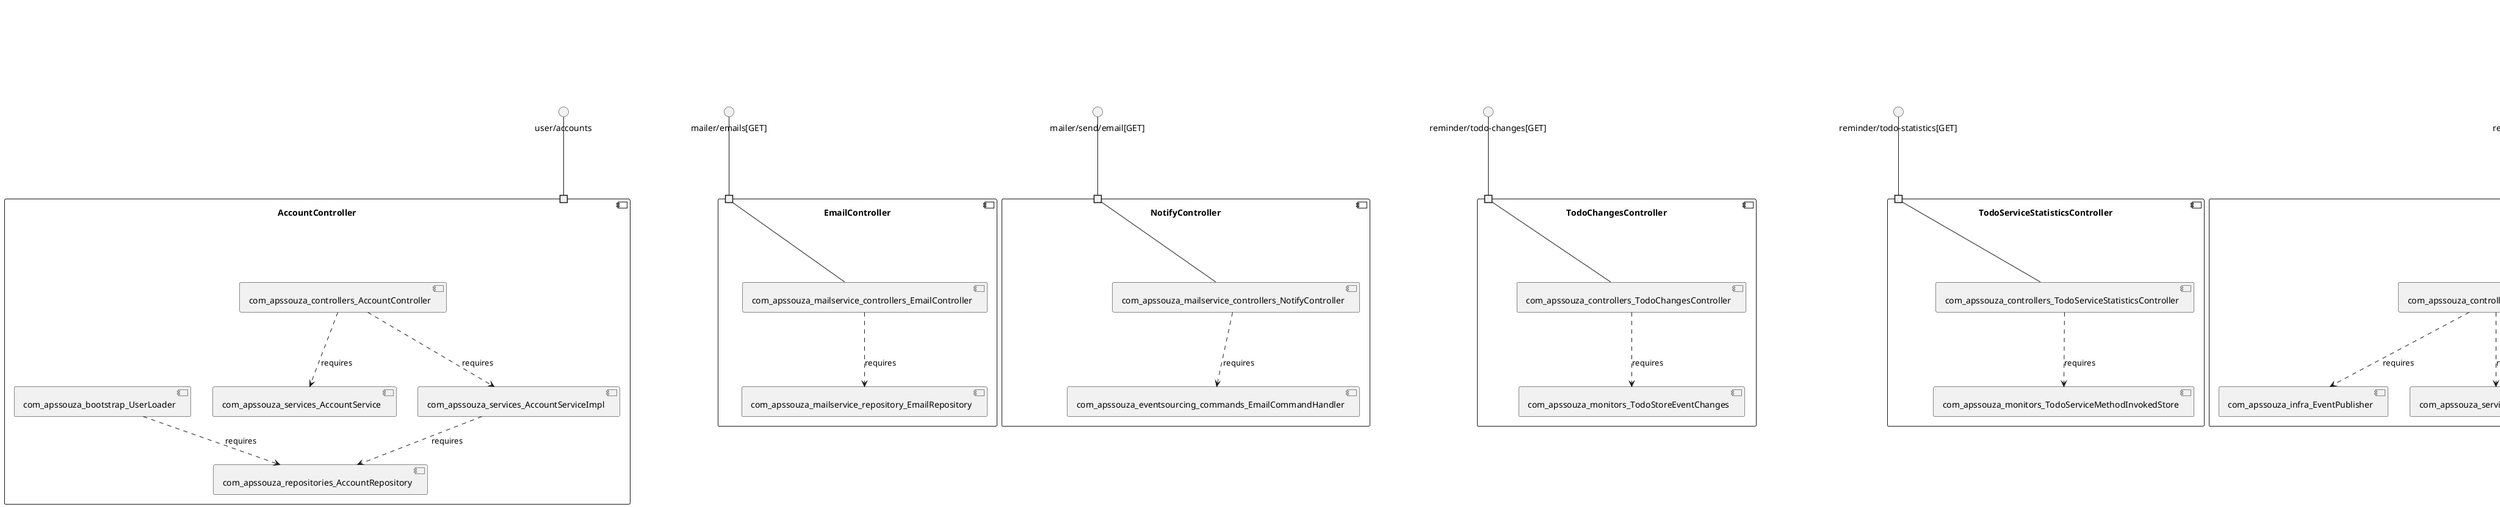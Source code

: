 @startuml
skinparam fixCircleLabelOverlapping true
component "AccountController\n\n\n\n\n\n" {
[com_apssouza_services_AccountService]
[com_apssouza_controllers_AccountController]
[com_apssouza_repositories_AccountRepository]
[com_apssouza_bootstrap_UserLoader]
[com_apssouza_services_AccountServiceImpl]
portin " " as AccountController.requires.user_accounts
[com_apssouza_bootstrap_UserLoader]..>[com_apssouza_repositories_AccountRepository] : requires
[com_apssouza_services_AccountServiceImpl]..>[com_apssouza_repositories_AccountRepository] : requires
[com_apssouza_controllers_AccountController]..>[com_apssouza_services_AccountService] : requires
[com_apssouza_controllers_AccountController]..>[com_apssouza_services_AccountServiceImpl] : requires
}
interface "user/accounts" as interface.user_accounts
interface.user_accounts--"AccountController.requires.user_accounts"
component "EmailController\n\n\n\n\n\n" {
[com_apssouza_mailservice_repository_EmailRepository]
[com_apssouza_mailservice_controllers_EmailController]
portin " " as EmailController.requires.mailer_emails_GET_
[com_apssouza_mailservice_controllers_EmailController]..>[com_apssouza_mailservice_repository_EmailRepository] : requires
"EmailController.requires.mailer_emails_GET_"--[com_apssouza_mailservice_controllers_EmailController]
}
interface "mailer/emails[GET]" as interface.mailer_emails_GET_
interface.mailer_emails_GET_--"EmailController.requires.mailer_emails_GET_"
component "EventSourcingServiceImpl\n\n\n\n\n\n" {
[com_apssouza_eventsourcing_services_EventSourcingServiceImpl]
[com_apssouza_eventsourcing_eventstore_EventSerializer]
[com_apssouza_eventsourcing_eventstore_EventStoreRepository]
[com_apssouza_eventsourcing_services_EventSourcingServiceImpl]..>[com_apssouza_eventsourcing_eventstore_EventSerializer] : requires
[com_apssouza_eventsourcing_services_EventSourcingServiceImpl]..>[com_apssouza_eventsourcing_eventstore_EventStoreRepository] : requires
}
component "NotifyController\n\n\n\n\n\n" {
[com_apssouza_eventsourcing_commands_EmailCommandHandler]
[com_apssouza_mailservice_controllers_NotifyController]
portin " " as NotifyController.requires.mailer_send_email_GET_
[com_apssouza_mailservice_controllers_NotifyController]..>[com_apssouza_eventsourcing_commands_EmailCommandHandler] : requires
"NotifyController.requires.mailer_send_email_GET_"--[com_apssouza_mailservice_controllers_NotifyController]
}
interface "mailer/send/email[GET]" as interface.mailer_send_email_GET_
interface.mailer_send_email_GET_--"NotifyController.requires.mailer_send_email_GET_"
component "TodoChangesController\n\n\n\n\n\n" {
[com_apssouza_controllers_TodoChangesController]
[com_apssouza_monitors_TodoStoreEventChanges]
portin " " as TodoChangesController.requires.reminder_todo_changes_GET_
[com_apssouza_controllers_TodoChangesController]..>[com_apssouza_monitors_TodoStoreEventChanges] : requires
"TodoChangesController.requires.reminder_todo_changes_GET_"--[com_apssouza_controllers_TodoChangesController]
}
interface "reminder/todo-changes[GET]" as interface.reminder_todo_changes_GET_
interface.reminder_todo_changes_GET_--"TodoChangesController.requires.reminder_todo_changes_GET_"
component "TodoServiceImpl\n\n\n\n\n\n" {
[TodoServiceImpl]
}
component "TodoServiceStatisticsController\n\n\n\n\n\n" {
[com_apssouza_monitors_TodoServiceMethodInvokedStore]
[com_apssouza_controllers_TodoServiceStatisticsController]
portin " " as TodoServiceStatisticsController.requires.reminder_todo_statistics_GET_
[com_apssouza_controllers_TodoServiceStatisticsController]..>[com_apssouza_monitors_TodoServiceMethodInvokedStore] : requires
"TodoServiceStatisticsController.requires.reminder_todo_statistics_GET_"--[com_apssouza_controllers_TodoServiceStatisticsController]
}
interface "reminder/todo-statistics[GET]" as interface.reminder_todo_statistics_GET_
interface.reminder_todo_statistics_GET_--"TodoServiceStatisticsController.requires.reminder_todo_statistics_GET_"
component "TodoSocketController\n\n\n\n\n\n" {
[com_apssouza_integrations_socket_TodoSocketController]
}
component "UserController\n\n\n\n\n\n" {
[com_apssouza_services_TodoService]
[com_apssouza_services_UserService]
[com_apssouza_controllers_UserController]
[com_apssouza_infra_EventPublisher]
[com_apssouza_services_TodoServiceImpl]
[com_apssouza_controllers_TodoController]
[com_apssouza_services_UserServiceImpl]
portin " " as UserController.requires.reminder_todos
portin " " as UserController.requires.api_gateway_accounts_GET_
[com_apssouza_controllers_UserController]..>[com_apssouza_services_UserService] : requires
[com_apssouza_controllers_UserController]..>[com_apssouza_services_UserServiceImpl] : requires
[com_apssouza_controllers_TodoController]..>[com_apssouza_infra_EventPublisher] : requires
[com_apssouza_controllers_UserController]..>[com_apssouza_services_TodoService] : requires
[com_apssouza_controllers_UserController]..>[com_apssouza_services_TodoServiceImpl] : requires
[com_apssouza_controllers_TodoController]..>[com_apssouza_services_TodoService] : requires
[com_apssouza_controllers_TodoController]..>[com_apssouza_services_TodoServiceImpl] : requires
"UserController.requires.reminder_todos"--[com_apssouza_controllers_TodoController]
"UserController.requires.api_gateway_accounts_GET_"--[com_apssouza_controllers_UserController]
}
interface "reminder/todos" as interface.reminder_todos
interface.reminder_todos--"UserController.requires.reminder_todos"
interface "api-gateway/accounts[GET]" as interface.api_gateway_accounts_GET_
interface.api_gateway_accounts_GET_--"UserController.requires.api_gateway_accounts_GET_"
interface "api-gateway/todos[GET]" as interface.api_gateway_todos_GET_
interface.api_gateway_todos_GET_--[TodoController]
interface "user/accounts[PUT]" as interface.user_accounts_PUT_
[UserClient]..>interface.user_accounts_PUT_ : requires
interface "user/users" as interface.user_users
[UserClient]..>interface.user_users : requires
interface "user/accounts[PUT]" as interface.user_accounts_PUT_
[com_apssouza_clients_UserClient]..>interface.user_accounts_PUT_ : requires

@enduml
